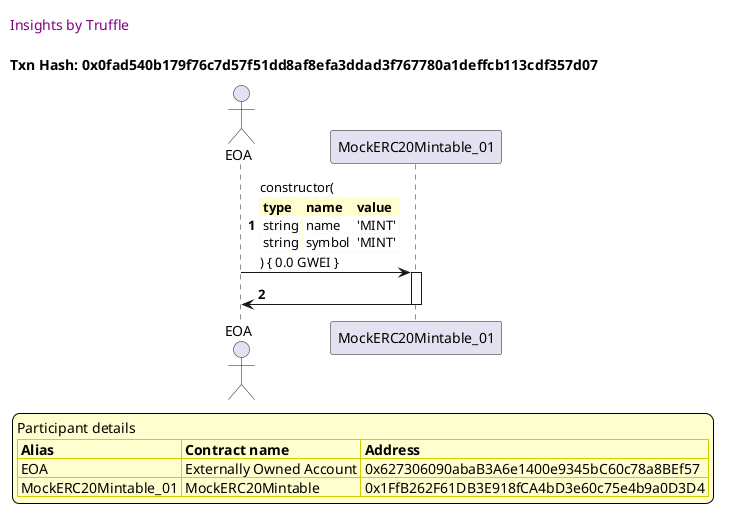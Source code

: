 

@startuml

autonumber
skinparam legendBackgroundColor #FEFECE

<style>
      header {
        HorizontalAlignment left
        FontColor purple
        FontSize 14
        Padding 10
      }
    </style>

header Insights by Truffle

title Txn Hash: 0x0fad540b179f76c7d57f51dd8af8efa3ddad3f767780a1deffcb113cdf357d07


actor EOA as "EOA"
participant MockERC20Mintable_01 as "MockERC20Mintable_01"

"EOA" -> "MockERC20Mintable_01" ++: constructor(\n\
<#FEFECE,#FEFECE>|= type |= name |= value |\n\
| string | name | 'MINT' |\n\
| string | symbol | 'MINT' |\n\
) { 0.0 GWEI }
"MockERC20Mintable_01" -> "EOA" --: 

legend
Participant details
<#FEFECE,#D0D000>|= Alias |= Contract name |= Address |
<#FEFECE>| EOA | Externally Owned Account | 0x627306090abaB3A6e1400e9345bC60c78a8BEf57 |
<#FEFECE>| MockERC20Mintable_01 | MockERC20Mintable | 0x1FfB262F61DB3E918fCA4bD3e60c75e4b9a0D3D4 |
endlegend

@enduml